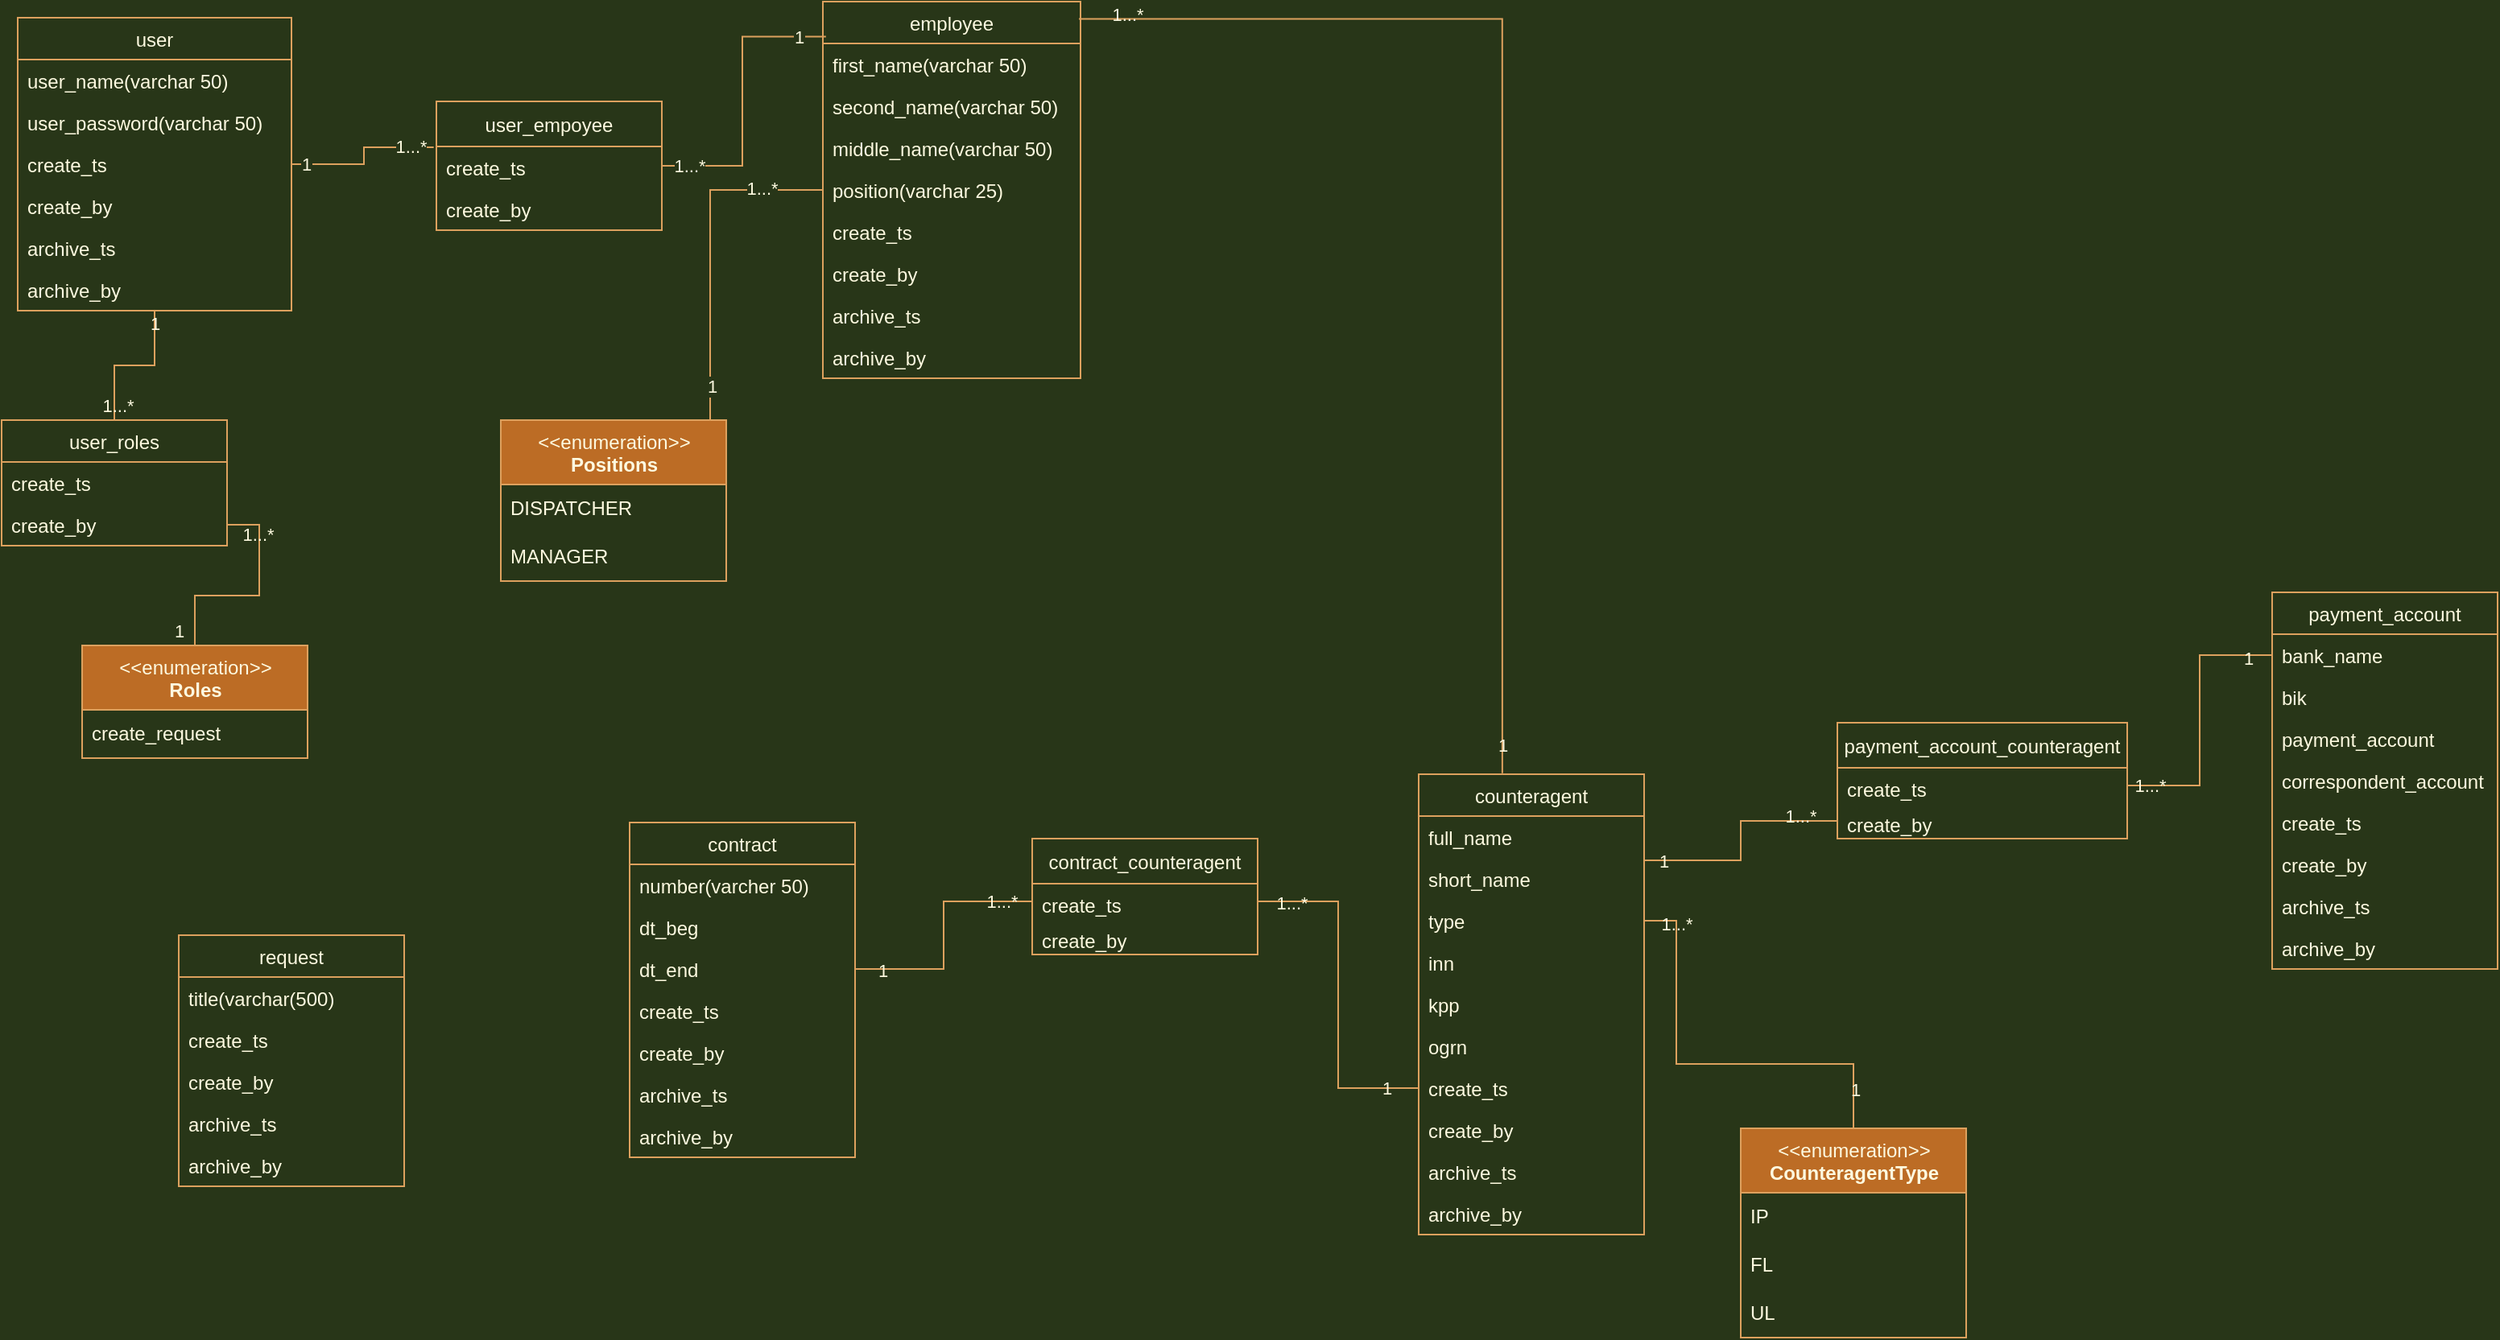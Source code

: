 <mxfile version="16.6.2" type="github" pages="3">
  <diagram name="BD" id="a7904f86-f2b4-8e86-fa97-74104820619b">
    <mxGraphModel dx="1778" dy="993" grid="1" gridSize="10" guides="1" tooltips="1" connect="1" arrows="1" fold="1" page="1" pageScale="1" pageWidth="2336" pageHeight="1654" background="#283618" math="1" shadow="0">
      <root>
        <mxCell id="0" />
        <mxCell id="1" parent="0" />
        <mxCell id="pmvQU-oShNDmloLE6337-32" style="edgeStyle=orthogonalEdgeStyle;rounded=0;orthogonalLoop=1;jettySize=auto;html=1;entryX=-0.012;entryY=0.356;entryDx=0;entryDy=0;entryPerimeter=0;endArrow=none;endFill=0;labelBackgroundColor=#283618;strokeColor=#DDA15E;fontColor=#FEFAE0;" parent="1" source="pmvQU-oShNDmloLE6337-3" target="pmvQU-oShNDmloLE6337-28" edge="1">
          <mxGeometry relative="1" as="geometry" />
        </mxCell>
        <mxCell id="pmvQU-oShNDmloLE6337-35" value="1" style="edgeLabel;html=1;align=center;verticalAlign=middle;resizable=0;points=[];rounded=0;labelBackgroundColor=#283618;fontColor=#FEFAE0;" parent="pmvQU-oShNDmloLE6337-32" vertex="1" connectable="0">
          <mxGeometry x="-0.801" y="1" relative="1" as="geometry">
            <mxPoint x="-1" y="1" as="offset" />
          </mxGeometry>
        </mxCell>
        <mxCell id="pmvQU-oShNDmloLE6337-36" value="1...*" style="edgeLabel;html=1;align=center;verticalAlign=middle;resizable=0;points=[];rounded=0;labelBackgroundColor=#283618;fontColor=#FEFAE0;" parent="pmvQU-oShNDmloLE6337-32" vertex="1" connectable="0">
          <mxGeometry x="0.701" y="-2" relative="1" as="geometry">
            <mxPoint y="-3" as="offset" />
          </mxGeometry>
        </mxCell>
        <mxCell id="M61hshBPSbIVT_rWYZi9-26" style="edgeStyle=orthogonalEdgeStyle;rounded=0;sketch=0;orthogonalLoop=1;jettySize=auto;html=1;fontColor=#FEFAE0;endArrow=none;endFill=0;strokeColor=#DDA15E;fillColor=#BC6C25;labelBackgroundColor=#283618;" parent="1" source="pmvQU-oShNDmloLE6337-3" target="M61hshBPSbIVT_rWYZi9-22" edge="1">
          <mxGeometry relative="1" as="geometry" />
        </mxCell>
        <mxCell id="M61hshBPSbIVT_rWYZi9-28" value="1" style="edgeLabel;html=1;align=center;verticalAlign=middle;resizable=0;points=[];fontColor=#FEFAE0;labelBackgroundColor=none;" parent="M61hshBPSbIVT_rWYZi9-26" vertex="1" connectable="0">
          <mxGeometry x="-0.441" relative="1" as="geometry">
            <mxPoint y="-18" as="offset" />
          </mxGeometry>
        </mxCell>
        <mxCell id="M61hshBPSbIVT_rWYZi9-29" value="1...*" style="edgeLabel;html=1;align=center;verticalAlign=middle;resizable=0;points=[];fontColor=#FEFAE0;labelBackgroundColor=none;" parent="M61hshBPSbIVT_rWYZi9-26" vertex="1" connectable="0">
          <mxGeometry x="0.809" y="2" relative="1" as="geometry">
            <mxPoint as="offset" />
          </mxGeometry>
        </mxCell>
        <mxCell id="pmvQU-oShNDmloLE6337-3" value="user" style="swimlane;fontStyle=0;childLayout=stackLayout;horizontal=1;startSize=26;fillColor=none;horizontalStack=0;resizeParent=1;resizeParentMax=0;resizeLast=0;collapsible=1;marginBottom=0;rounded=0;strokeColor=#DDA15E;fontColor=#FEFAE0;" parent="1" vertex="1">
          <mxGeometry x="70" y="90" width="170" height="182" as="geometry">
            <mxRectangle x="290" y="180" width="60" height="26" as="alternateBounds" />
          </mxGeometry>
        </mxCell>
        <mxCell id="pmvQU-oShNDmloLE6337-4" value="user_name(varchar 50)" style="text;strokeColor=none;fillColor=none;align=left;verticalAlign=top;spacingLeft=4;spacingRight=4;overflow=hidden;rotatable=0;points=[[0,0.5],[1,0.5]];portConstraint=eastwest;rounded=0;fontColor=#FEFAE0;" parent="pmvQU-oShNDmloLE6337-3" vertex="1">
          <mxGeometry y="26" width="170" height="26" as="geometry" />
        </mxCell>
        <mxCell id="pmvQU-oShNDmloLE6337-5" value="user_password(varchar 50)" style="text;strokeColor=none;fillColor=none;align=left;verticalAlign=top;spacingLeft=4;spacingRight=4;overflow=hidden;rotatable=0;points=[[0,0.5],[1,0.5]];portConstraint=eastwest;rounded=0;fontColor=#FEFAE0;" parent="pmvQU-oShNDmloLE6337-3" vertex="1">
          <mxGeometry y="52" width="170" height="26" as="geometry" />
        </mxCell>
        <mxCell id="pmvQU-oShNDmloLE6337-15" value="create_ts" style="text;strokeColor=none;fillColor=none;align=left;verticalAlign=top;spacingLeft=4;spacingRight=4;overflow=hidden;rotatable=0;points=[[0,0.5],[1,0.5]];portConstraint=eastwest;rounded=0;fontColor=#FEFAE0;" parent="pmvQU-oShNDmloLE6337-3" vertex="1">
          <mxGeometry y="78" width="170" height="26" as="geometry" />
        </mxCell>
        <mxCell id="pmvQU-oShNDmloLE6337-16" value="create_by" style="text;strokeColor=none;fillColor=none;align=left;verticalAlign=top;spacingLeft=4;spacingRight=4;overflow=hidden;rotatable=0;points=[[0,0.5],[1,0.5]];portConstraint=eastwest;rounded=0;fontColor=#FEFAE0;" parent="pmvQU-oShNDmloLE6337-3" vertex="1">
          <mxGeometry y="104" width="170" height="26" as="geometry" />
        </mxCell>
        <mxCell id="pmvQU-oShNDmloLE6337-17" value="archive_ts" style="text;strokeColor=none;fillColor=none;align=left;verticalAlign=top;spacingLeft=4;spacingRight=4;overflow=hidden;rotatable=0;points=[[0,0.5],[1,0.5]];portConstraint=eastwest;rounded=0;fontColor=#FEFAE0;" parent="pmvQU-oShNDmloLE6337-3" vertex="1">
          <mxGeometry y="130" width="170" height="26" as="geometry" />
        </mxCell>
        <mxCell id="pmvQU-oShNDmloLE6337-18" value="archive_by" style="text;strokeColor=none;fillColor=none;align=left;verticalAlign=top;spacingLeft=4;spacingRight=4;overflow=hidden;rotatable=0;points=[[0,0.5],[1,0.5]];portConstraint=eastwest;rounded=0;fontColor=#FEFAE0;" parent="pmvQU-oShNDmloLE6337-3" vertex="1">
          <mxGeometry y="156" width="170" height="26" as="geometry" />
        </mxCell>
        <mxCell id="pmvQU-oShNDmloLE6337-8" value="employee" style="swimlane;fontStyle=0;childLayout=stackLayout;horizontal=1;startSize=26;fillColor=none;horizontalStack=0;resizeParent=1;resizeParentMax=0;resizeLast=0;collapsible=1;marginBottom=0;rounded=0;strokeColor=#DDA15E;fontColor=#FEFAE0;" parent="1" vertex="1">
          <mxGeometry x="570" y="80" width="160" height="234" as="geometry" />
        </mxCell>
        <mxCell id="pmvQU-oShNDmloLE6337-9" value="first_name(varchar 50)" style="text;strokeColor=none;fillColor=none;align=left;verticalAlign=top;spacingLeft=4;spacingRight=4;overflow=hidden;rotatable=0;points=[[0,0.5],[1,0.5]];portConstraint=eastwest;rounded=0;fontColor=#FEFAE0;" parent="pmvQU-oShNDmloLE6337-8" vertex="1">
          <mxGeometry y="26" width="160" height="26" as="geometry" />
        </mxCell>
        <mxCell id="pmvQU-oShNDmloLE6337-10" value="second_name(varchar 50)" style="text;strokeColor=none;fillColor=none;align=left;verticalAlign=top;spacingLeft=4;spacingRight=4;overflow=hidden;rotatable=0;points=[[0,0.5],[1,0.5]];portConstraint=eastwest;rounded=0;fontColor=#FEFAE0;" parent="pmvQU-oShNDmloLE6337-8" vertex="1">
          <mxGeometry y="52" width="160" height="26" as="geometry" />
        </mxCell>
        <mxCell id="pmvQU-oShNDmloLE6337-11" value="middle_name(varchar 50)" style="text;strokeColor=none;fillColor=none;align=left;verticalAlign=top;spacingLeft=4;spacingRight=4;overflow=hidden;rotatable=0;points=[[0,0.5],[1,0.5]];portConstraint=eastwest;rounded=0;fontColor=#FEFAE0;" parent="pmvQU-oShNDmloLE6337-8" vertex="1">
          <mxGeometry y="78" width="160" height="26" as="geometry" />
        </mxCell>
        <mxCell id="pmvQU-oShNDmloLE6337-39" value="position(varchar 25)" style="text;strokeColor=none;fillColor=none;align=left;verticalAlign=top;spacingLeft=4;spacingRight=4;overflow=hidden;rotatable=0;points=[[0,0.5],[1,0.5]];portConstraint=eastwest;rounded=0;fontColor=#FEFAE0;" parent="pmvQU-oShNDmloLE6337-8" vertex="1">
          <mxGeometry y="104" width="160" height="26" as="geometry" />
        </mxCell>
        <mxCell id="pmvQU-oShNDmloLE6337-19" value="create_ts" style="text;strokeColor=none;fillColor=none;align=left;verticalAlign=top;spacingLeft=4;spacingRight=4;overflow=hidden;rotatable=0;points=[[0,0.5],[1,0.5]];portConstraint=eastwest;rounded=0;fontColor=#FEFAE0;" parent="pmvQU-oShNDmloLE6337-8" vertex="1">
          <mxGeometry y="130" width="160" height="26" as="geometry" />
        </mxCell>
        <mxCell id="pmvQU-oShNDmloLE6337-20" value="create_by" style="text;strokeColor=none;fillColor=none;align=left;verticalAlign=top;spacingLeft=4;spacingRight=4;overflow=hidden;rotatable=0;points=[[0,0.5],[1,0.5]];portConstraint=eastwest;rounded=0;fontColor=#FEFAE0;" parent="pmvQU-oShNDmloLE6337-8" vertex="1">
          <mxGeometry y="156" width="160" height="26" as="geometry" />
        </mxCell>
        <mxCell id="pmvQU-oShNDmloLE6337-21" value="archive_ts" style="text;strokeColor=none;fillColor=none;align=left;verticalAlign=top;spacingLeft=4;spacingRight=4;overflow=hidden;rotatable=0;points=[[0,0.5],[1,0.5]];portConstraint=eastwest;rounded=0;fontColor=#FEFAE0;" parent="pmvQU-oShNDmloLE6337-8" vertex="1">
          <mxGeometry y="182" width="160" height="26" as="geometry" />
        </mxCell>
        <mxCell id="pmvQU-oShNDmloLE6337-22" value="archive_by" style="text;strokeColor=none;fillColor=none;align=left;verticalAlign=top;spacingLeft=4;spacingRight=4;overflow=hidden;rotatable=0;points=[[0,0.5],[1,0.5]];portConstraint=eastwest;rounded=0;fontColor=#FEFAE0;" parent="pmvQU-oShNDmloLE6337-8" vertex="1">
          <mxGeometry y="208" width="160" height="26" as="geometry" />
        </mxCell>
        <mxCell id="pmvQU-oShNDmloLE6337-33" style="edgeStyle=orthogonalEdgeStyle;rounded=0;orthogonalLoop=1;jettySize=auto;html=1;entryX=0.012;entryY=0.093;entryDx=0;entryDy=0;entryPerimeter=0;endArrow=none;endFill=0;labelBackgroundColor=#283618;strokeColor=#DDA15E;fontColor=#FEFAE0;" parent="1" source="pmvQU-oShNDmloLE6337-28" target="pmvQU-oShNDmloLE6337-8" edge="1">
          <mxGeometry relative="1" as="geometry" />
        </mxCell>
        <mxCell id="pmvQU-oShNDmloLE6337-37" value="1...*" style="edgeLabel;html=1;align=center;verticalAlign=middle;resizable=0;points=[];rounded=0;labelBackgroundColor=#283618;fontColor=#FEFAE0;" parent="pmvQU-oShNDmloLE6337-33" vertex="1" connectable="0">
          <mxGeometry x="-0.817" y="-2" relative="1" as="geometry">
            <mxPoint y="-2" as="offset" />
          </mxGeometry>
        </mxCell>
        <mxCell id="pmvQU-oShNDmloLE6337-38" value="1" style="edgeLabel;html=1;align=center;verticalAlign=middle;resizable=0;points=[];rounded=0;labelBackgroundColor=#283618;fontColor=#FEFAE0;" parent="pmvQU-oShNDmloLE6337-33" vertex="1" connectable="0">
          <mxGeometry x="0.812" relative="1" as="geometry">
            <mxPoint as="offset" />
          </mxGeometry>
        </mxCell>
        <mxCell id="pmvQU-oShNDmloLE6337-28" value="user_empoyee" style="swimlane;fontStyle=0;childLayout=stackLayout;horizontal=1;startSize=28;fillColor=none;horizontalStack=0;resizeParent=1;resizeParentMax=0;resizeLast=0;collapsible=1;marginBottom=0;rounded=0;strokeColor=#DDA15E;fontColor=#FEFAE0;" parent="1" vertex="1">
          <mxGeometry x="330" y="142" width="140" height="80" as="geometry" />
        </mxCell>
        <mxCell id="M61hshBPSbIVT_rWYZi9-5" value="create_ts" style="text;strokeColor=none;fillColor=none;align=left;verticalAlign=top;spacingLeft=4;spacingRight=4;overflow=hidden;rotatable=0;points=[[0,0.5],[1,0.5]];portConstraint=eastwest;rounded=0;fontColor=#FEFAE0;" parent="pmvQU-oShNDmloLE6337-28" vertex="1">
          <mxGeometry y="28" width="140" height="52" as="geometry" />
        </mxCell>
        <mxCell id="pmvQU-oShNDmloLE6337-47" style="edgeStyle=orthogonalEdgeStyle;rounded=0;orthogonalLoop=1;jettySize=auto;html=1;endArrow=none;endFill=0;labelBackgroundColor=#283618;strokeColor=#DDA15E;fontColor=#FEFAE0;entryX=0;entryY=0.5;entryDx=0;entryDy=0;" parent="1" source="pmvQU-oShNDmloLE6337-45" target="pmvQU-oShNDmloLE6337-39" edge="1">
          <mxGeometry relative="1" as="geometry">
            <Array as="points">
              <mxPoint x="500" y="197" />
            </Array>
          </mxGeometry>
        </mxCell>
        <mxCell id="pmvQU-oShNDmloLE6337-48" value="1" style="edgeLabel;html=1;align=center;verticalAlign=middle;resizable=0;points=[];rounded=0;labelBackgroundColor=#283618;fontColor=#FEFAE0;" parent="pmvQU-oShNDmloLE6337-47" vertex="1" connectable="0">
          <mxGeometry x="-0.804" y="-1" relative="1" as="geometry">
            <mxPoint as="offset" />
          </mxGeometry>
        </mxCell>
        <mxCell id="pmvQU-oShNDmloLE6337-49" value="1...*" style="edgeLabel;html=1;align=center;verticalAlign=middle;resizable=0;points=[];rounded=0;labelBackgroundColor=#283618;fontColor=#FEFAE0;" parent="pmvQU-oShNDmloLE6337-47" vertex="1" connectable="0">
          <mxGeometry x="0.643" y="1" relative="1" as="geometry">
            <mxPoint as="offset" />
          </mxGeometry>
        </mxCell>
        <mxCell id="pmvQU-oShNDmloLE6337-45" value="&amp;lt;&amp;lt;enumeration&amp;gt;&amp;gt;&lt;br&gt;&lt;b&gt;Positions&lt;/b&gt;" style="swimlane;fontStyle=0;align=center;verticalAlign=top;childLayout=stackLayout;horizontal=1;startSize=40;horizontalStack=0;resizeParent=1;resizeParentMax=0;resizeLast=0;collapsible=0;marginBottom=0;html=1;rounded=0;fillColor=#BC6C25;strokeColor=#DDA15E;fontColor=#FEFAE0;" parent="1" vertex="1">
          <mxGeometry x="370" y="340" width="140" height="100" as="geometry" />
        </mxCell>
        <mxCell id="pmvQU-oShNDmloLE6337-46" value="DISPATCHER" style="text;html=1;strokeColor=none;fillColor=none;align=left;verticalAlign=middle;spacingLeft=4;spacingRight=4;overflow=hidden;rotatable=0;points=[[0,0.5],[1,0.5]];portConstraint=eastwest;rounded=0;fontColor=#FEFAE0;" parent="pmvQU-oShNDmloLE6337-45" vertex="1">
          <mxGeometry y="40" width="140" height="30" as="geometry" />
        </mxCell>
        <mxCell id="pmvQU-oShNDmloLE6337-54" value="MANAGER" style="text;html=1;strokeColor=none;fillColor=none;align=left;verticalAlign=middle;spacingLeft=4;spacingRight=4;overflow=hidden;rotatable=0;points=[[0,0.5],[1,0.5]];portConstraint=eastwest;rounded=0;fontColor=#FEFAE0;" parent="pmvQU-oShNDmloLE6337-45" vertex="1">
          <mxGeometry y="70" width="140" height="30" as="geometry" />
        </mxCell>
        <mxCell id="pmvQU-oShNDmloLE6337-50" value="request" style="swimlane;fontStyle=0;childLayout=stackLayout;horizontal=1;startSize=26;fillColor=none;horizontalStack=0;resizeParent=1;resizeParentMax=0;resizeLast=0;collapsible=1;marginBottom=0;rounded=0;sketch=0;fontColor=#FEFAE0;strokeColor=#DDA15E;" parent="1" vertex="1">
          <mxGeometry x="170" y="660" width="140" height="156" as="geometry" />
        </mxCell>
        <mxCell id="pmvQU-oShNDmloLE6337-51" value="title(varchar(500)" style="text;strokeColor=none;fillColor=none;align=left;verticalAlign=top;spacingLeft=4;spacingRight=4;overflow=hidden;rotatable=0;points=[[0,0.5],[1,0.5]];portConstraint=eastwest;rounded=0;sketch=0;fontColor=#FEFAE0;" parent="pmvQU-oShNDmloLE6337-50" vertex="1">
          <mxGeometry y="26" width="140" height="26" as="geometry" />
        </mxCell>
        <mxCell id="pmvQU-oShNDmloLE6337-52" value="create_ts" style="text;strokeColor=none;fillColor=none;align=left;verticalAlign=top;spacingLeft=4;spacingRight=4;overflow=hidden;rotatable=0;points=[[0,0.5],[1,0.5]];portConstraint=eastwest;rounded=0;sketch=0;fontColor=#FEFAE0;" parent="pmvQU-oShNDmloLE6337-50" vertex="1">
          <mxGeometry y="52" width="140" height="26" as="geometry" />
        </mxCell>
        <mxCell id="pmvQU-oShNDmloLE6337-53" value="create_by" style="text;strokeColor=none;fillColor=none;align=left;verticalAlign=top;spacingLeft=4;spacingRight=4;overflow=hidden;rotatable=0;points=[[0,0.5],[1,0.5]];portConstraint=eastwest;rounded=0;sketch=0;fontColor=#FEFAE0;" parent="pmvQU-oShNDmloLE6337-50" vertex="1">
          <mxGeometry y="78" width="140" height="26" as="geometry" />
        </mxCell>
        <mxCell id="TQA2L1eO1uGM4Mxu6pnW-1" value="archive_ts" style="text;strokeColor=none;fillColor=none;align=left;verticalAlign=top;spacingLeft=4;spacingRight=4;overflow=hidden;rotatable=0;points=[[0,0.5],[1,0.5]];portConstraint=eastwest;rounded=0;sketch=0;fontColor=#FEFAE0;" vertex="1" parent="pmvQU-oShNDmloLE6337-50">
          <mxGeometry y="104" width="140" height="26" as="geometry" />
        </mxCell>
        <mxCell id="TQA2L1eO1uGM4Mxu6pnW-2" value="archive_by" style="text;strokeColor=none;fillColor=none;align=left;verticalAlign=top;spacingLeft=4;spacingRight=4;overflow=hidden;rotatable=0;points=[[0,0.5],[1,0.5]];portConstraint=eastwest;rounded=0;sketch=0;fontColor=#FEFAE0;" vertex="1" parent="pmvQU-oShNDmloLE6337-50">
          <mxGeometry y="130" width="140" height="26" as="geometry" />
        </mxCell>
        <mxCell id="M61hshBPSbIVT_rWYZi9-27" style="edgeStyle=orthogonalEdgeStyle;rounded=0;sketch=0;orthogonalLoop=1;jettySize=auto;html=1;fontColor=#FEFAE0;endArrow=none;endFill=0;strokeColor=#DDA15E;fillColor=#BC6C25;labelBackgroundColor=#283618;" parent="1" source="M61hshBPSbIVT_rWYZi9-1" target="M61hshBPSbIVT_rWYZi9-24" edge="1">
          <mxGeometry relative="1" as="geometry">
            <mxPoint x="120" y="430" as="targetPoint" />
          </mxGeometry>
        </mxCell>
        <mxCell id="M61hshBPSbIVT_rWYZi9-30" value="1...*" style="edgeLabel;html=1;align=center;verticalAlign=middle;resizable=0;points=[];fontColor=#FEFAE0;labelBackgroundColor=none;" parent="M61hshBPSbIVT_rWYZi9-27" vertex="1" connectable="0">
          <mxGeometry x="0.613" y="1" relative="1" as="geometry">
            <mxPoint as="offset" />
          </mxGeometry>
        </mxCell>
        <mxCell id="M61hshBPSbIVT_rWYZi9-31" value="1" style="edgeLabel;html=1;align=center;verticalAlign=middle;resizable=0;points=[];fontColor=#FEFAE0;labelBackgroundColor=none;" parent="M61hshBPSbIVT_rWYZi9-27" vertex="1" connectable="0">
          <mxGeometry x="-0.64" relative="1" as="geometry">
            <mxPoint x="-10" y="15" as="offset" />
          </mxGeometry>
        </mxCell>
        <mxCell id="M61hshBPSbIVT_rWYZi9-1" value="&amp;lt;&amp;lt;enumeration&amp;gt;&amp;gt;&lt;br&gt;&lt;b&gt;Roles&lt;/b&gt;" style="swimlane;fontStyle=0;align=center;verticalAlign=top;childLayout=stackLayout;horizontal=1;startSize=40;horizontalStack=0;resizeParent=1;resizeParentMax=0;resizeLast=0;collapsible=0;marginBottom=0;html=1;rounded=0;sketch=0;fontColor=#FEFAE0;strokeColor=#DDA15E;fillColor=#BC6C25;" parent="1" vertex="1">
          <mxGeometry x="110" y="480" width="140" height="70" as="geometry" />
        </mxCell>
        <mxCell id="M61hshBPSbIVT_rWYZi9-2" value="create_request" style="text;html=1;strokeColor=none;fillColor=none;align=left;verticalAlign=middle;spacingLeft=4;spacingRight=4;overflow=hidden;rotatable=0;points=[[0,0.5],[1,0.5]];portConstraint=eastwest;rounded=0;sketch=0;fontColor=#FEFAE0;" parent="M61hshBPSbIVT_rWYZi9-1" vertex="1">
          <mxGeometry y="40" width="140" height="30" as="geometry" />
        </mxCell>
        <mxCell id="M61hshBPSbIVT_rWYZi9-6" value="create_by" style="text;strokeColor=none;fillColor=none;align=left;verticalAlign=top;spacingLeft=4;spacingRight=4;overflow=hidden;rotatable=0;points=[[0,0.5],[1,0.5]];portConstraint=eastwest;rounded=0;fontColor=#FEFAE0;" parent="1" vertex="1">
          <mxGeometry x="330" y="196" width="140" height="26" as="geometry" />
        </mxCell>
        <mxCell id="M61hshBPSbIVT_rWYZi9-22" value="user_roles" style="swimlane;fontStyle=0;childLayout=stackLayout;horizontal=1;startSize=26;fillColor=none;horizontalStack=0;resizeParent=1;resizeParentMax=0;resizeLast=0;collapsible=1;marginBottom=0;rounded=0;labelBackgroundColor=none;sketch=0;fontColor=#FEFAE0;strokeColor=#DDA15E;" parent="1" vertex="1">
          <mxGeometry x="60" y="340" width="140" height="78" as="geometry" />
        </mxCell>
        <mxCell id="M61hshBPSbIVT_rWYZi9-23" value="create_ts" style="text;strokeColor=none;fillColor=none;align=left;verticalAlign=top;spacingLeft=4;spacingRight=4;overflow=hidden;rotatable=0;points=[[0,0.5],[1,0.5]];portConstraint=eastwest;rounded=0;labelBackgroundColor=none;sketch=0;fontColor=#FEFAE0;" parent="M61hshBPSbIVT_rWYZi9-22" vertex="1">
          <mxGeometry y="26" width="140" height="26" as="geometry" />
        </mxCell>
        <mxCell id="M61hshBPSbIVT_rWYZi9-24" value="create_by" style="text;strokeColor=none;fillColor=none;align=left;verticalAlign=top;spacingLeft=4;spacingRight=4;overflow=hidden;rotatable=0;points=[[0,0.5],[1,0.5]];portConstraint=eastwest;rounded=0;labelBackgroundColor=none;sketch=0;fontColor=#FEFAE0;" parent="M61hshBPSbIVT_rWYZi9-22" vertex="1">
          <mxGeometry y="52" width="140" height="26" as="geometry" />
        </mxCell>
        <mxCell id="moiqAo9qeOepHisVoUqv-1" value="contract" style="swimlane;fontStyle=0;childLayout=stackLayout;horizontal=1;startSize=26;fillColor=none;horizontalStack=0;resizeParent=1;resizeParentMax=0;resizeLast=0;collapsible=1;marginBottom=0;strokeColor=#DDA15E;fontColor=#FEFAE0;" vertex="1" parent="1">
          <mxGeometry x="450" y="590" width="140" height="208" as="geometry" />
        </mxCell>
        <mxCell id="moiqAo9qeOepHisVoUqv-2" value="number(varcher 50)" style="text;strokeColor=none;fillColor=none;align=left;verticalAlign=top;spacingLeft=4;spacingRight=4;overflow=hidden;rotatable=0;points=[[0,0.5],[1,0.5]];portConstraint=eastwest;fontColor=#FEFAE0;" vertex="1" parent="moiqAo9qeOepHisVoUqv-1">
          <mxGeometry y="26" width="140" height="26" as="geometry" />
        </mxCell>
        <mxCell id="moiqAo9qeOepHisVoUqv-3" value="dt_beg" style="text;strokeColor=none;fillColor=none;align=left;verticalAlign=top;spacingLeft=4;spacingRight=4;overflow=hidden;rotatable=0;points=[[0,0.5],[1,0.5]];portConstraint=eastwest;fontColor=#FEFAE0;" vertex="1" parent="moiqAo9qeOepHisVoUqv-1">
          <mxGeometry y="52" width="140" height="26" as="geometry" />
        </mxCell>
        <mxCell id="moiqAo9qeOepHisVoUqv-4" value="dt_end" style="text;strokeColor=none;fillColor=none;align=left;verticalAlign=top;spacingLeft=4;spacingRight=4;overflow=hidden;rotatable=0;points=[[0,0.5],[1,0.5]];portConstraint=eastwest;fontColor=#FEFAE0;" vertex="1" parent="moiqAo9qeOepHisVoUqv-1">
          <mxGeometry y="78" width="140" height="26" as="geometry" />
        </mxCell>
        <mxCell id="moiqAo9qeOepHisVoUqv-5" value="create_ts" style="text;strokeColor=none;fillColor=none;align=left;verticalAlign=top;spacingLeft=4;spacingRight=4;overflow=hidden;rotatable=0;points=[[0,0.5],[1,0.5]];portConstraint=eastwest;fontColor=#FEFAE0;" vertex="1" parent="moiqAo9qeOepHisVoUqv-1">
          <mxGeometry y="104" width="140" height="26" as="geometry" />
        </mxCell>
        <mxCell id="moiqAo9qeOepHisVoUqv-6" value="create_by" style="text;strokeColor=none;fillColor=none;align=left;verticalAlign=top;spacingLeft=4;spacingRight=4;overflow=hidden;rotatable=0;points=[[0,0.5],[1,0.5]];portConstraint=eastwest;fontColor=#FEFAE0;" vertex="1" parent="moiqAo9qeOepHisVoUqv-1">
          <mxGeometry y="130" width="140" height="26" as="geometry" />
        </mxCell>
        <mxCell id="moiqAo9qeOepHisVoUqv-7" value="archive_ts" style="text;strokeColor=none;fillColor=none;align=left;verticalAlign=top;spacingLeft=4;spacingRight=4;overflow=hidden;rotatable=0;points=[[0,0.5],[1,0.5]];portConstraint=eastwest;fontColor=#FEFAE0;" vertex="1" parent="moiqAo9qeOepHisVoUqv-1">
          <mxGeometry y="156" width="140" height="26" as="geometry" />
        </mxCell>
        <mxCell id="moiqAo9qeOepHisVoUqv-8" value="archive_by" style="text;strokeColor=none;fillColor=none;align=left;verticalAlign=top;spacingLeft=4;spacingRight=4;overflow=hidden;rotatable=0;points=[[0,0.5],[1,0.5]];portConstraint=eastwest;fontColor=#FEFAE0;" vertex="1" parent="moiqAo9qeOepHisVoUqv-1">
          <mxGeometry y="182" width="140" height="26" as="geometry" />
        </mxCell>
        <mxCell id="moiqAo9qeOepHisVoUqv-9" value="counteragent" style="swimlane;fontStyle=0;childLayout=stackLayout;horizontal=1;startSize=26;fillColor=none;horizontalStack=0;resizeParent=1;resizeParentMax=0;resizeLast=0;collapsible=1;marginBottom=0;strokeColor=#DDA15E;fontColor=#FEFAE0;" vertex="1" parent="1">
          <mxGeometry x="940" y="560" width="140" height="286" as="geometry" />
        </mxCell>
        <mxCell id="moiqAo9qeOepHisVoUqv-10" value="full_name" style="text;strokeColor=none;fillColor=none;align=left;verticalAlign=top;spacingLeft=4;spacingRight=4;overflow=hidden;rotatable=0;points=[[0,0.5],[1,0.5]];portConstraint=eastwest;fontColor=#FEFAE0;" vertex="1" parent="moiqAo9qeOepHisVoUqv-9">
          <mxGeometry y="26" width="140" height="26" as="geometry" />
        </mxCell>
        <mxCell id="moiqAo9qeOepHisVoUqv-11" value="short_name" style="text;strokeColor=none;fillColor=none;align=left;verticalAlign=top;spacingLeft=4;spacingRight=4;overflow=hidden;rotatable=0;points=[[0,0.5],[1,0.5]];portConstraint=eastwest;fontColor=#FEFAE0;" vertex="1" parent="moiqAo9qeOepHisVoUqv-9">
          <mxGeometry y="52" width="140" height="26" as="geometry" />
        </mxCell>
        <mxCell id="moiqAo9qeOepHisVoUqv-12" value="type" style="text;strokeColor=none;fillColor=none;align=left;verticalAlign=top;spacingLeft=4;spacingRight=4;overflow=hidden;rotatable=0;points=[[0,0.5],[1,0.5]];portConstraint=eastwest;fontColor=#FEFAE0;" vertex="1" parent="moiqAo9qeOepHisVoUqv-9">
          <mxGeometry y="78" width="140" height="26" as="geometry" />
        </mxCell>
        <mxCell id="4cSfqX0paLDenirKg2X7-38" value="inn" style="text;strokeColor=none;fillColor=none;align=left;verticalAlign=top;spacingLeft=4;spacingRight=4;overflow=hidden;rotatable=0;points=[[0,0.5],[1,0.5]];portConstraint=eastwest;fontColor=#FEFAE0;" vertex="1" parent="moiqAo9qeOepHisVoUqv-9">
          <mxGeometry y="104" width="140" height="26" as="geometry" />
        </mxCell>
        <mxCell id="4cSfqX0paLDenirKg2X7-39" value="kpp" style="text;strokeColor=none;fillColor=none;align=left;verticalAlign=top;spacingLeft=4;spacingRight=4;overflow=hidden;rotatable=0;points=[[0,0.5],[1,0.5]];portConstraint=eastwest;fontColor=#FEFAE0;" vertex="1" parent="moiqAo9qeOepHisVoUqv-9">
          <mxGeometry y="130" width="140" height="26" as="geometry" />
        </mxCell>
        <mxCell id="4cSfqX0paLDenirKg2X7-40" value="ogrn" style="text;strokeColor=none;fillColor=none;align=left;verticalAlign=top;spacingLeft=4;spacingRight=4;overflow=hidden;rotatable=0;points=[[0,0.5],[1,0.5]];portConstraint=eastwest;fontColor=#FEFAE0;" vertex="1" parent="moiqAo9qeOepHisVoUqv-9">
          <mxGeometry y="156" width="140" height="26" as="geometry" />
        </mxCell>
        <mxCell id="moiqAo9qeOepHisVoUqv-13" value="create_ts" style="text;strokeColor=none;fillColor=none;align=left;verticalAlign=top;spacingLeft=4;spacingRight=4;overflow=hidden;rotatable=0;points=[[0,0.5],[1,0.5]];portConstraint=eastwest;fontColor=#FEFAE0;" vertex="1" parent="moiqAo9qeOepHisVoUqv-9">
          <mxGeometry y="182" width="140" height="26" as="geometry" />
        </mxCell>
        <mxCell id="moiqAo9qeOepHisVoUqv-14" value="create_by" style="text;strokeColor=none;fillColor=none;align=left;verticalAlign=top;spacingLeft=4;spacingRight=4;overflow=hidden;rotatable=0;points=[[0,0.5],[1,0.5]];portConstraint=eastwest;fontColor=#FEFAE0;" vertex="1" parent="moiqAo9qeOepHisVoUqv-9">
          <mxGeometry y="208" width="140" height="26" as="geometry" />
        </mxCell>
        <mxCell id="moiqAo9qeOepHisVoUqv-15" value="archive_ts" style="text;strokeColor=none;fillColor=none;align=left;verticalAlign=top;spacingLeft=4;spacingRight=4;overflow=hidden;rotatable=0;points=[[0,0.5],[1,0.5]];portConstraint=eastwest;fontColor=#FEFAE0;" vertex="1" parent="moiqAo9qeOepHisVoUqv-9">
          <mxGeometry y="234" width="140" height="26" as="geometry" />
        </mxCell>
        <mxCell id="moiqAo9qeOepHisVoUqv-16" value="archive_by" style="text;strokeColor=none;fillColor=none;align=left;verticalAlign=top;spacingLeft=4;spacingRight=4;overflow=hidden;rotatable=0;points=[[0,0.5],[1,0.5]];portConstraint=eastwest;fontColor=#FEFAE0;" vertex="1" parent="moiqAo9qeOepHisVoUqv-9">
          <mxGeometry y="260" width="140" height="26" as="geometry" />
        </mxCell>
        <mxCell id="moiqAo9qeOepHisVoUqv-17" value="contract_counteragent" style="swimlane;fontStyle=0;childLayout=stackLayout;horizontal=1;startSize=28;fillColor=none;horizontalStack=0;resizeParent=1;resizeParentMax=0;resizeLast=0;collapsible=1;marginBottom=0;rounded=0;strokeColor=#DDA15E;fontColor=#FEFAE0;" vertex="1" parent="1">
          <mxGeometry x="700" y="600" width="140" height="72" as="geometry" />
        </mxCell>
        <mxCell id="moiqAo9qeOepHisVoUqv-18" value="create_ts" style="text;strokeColor=none;fillColor=none;align=left;verticalAlign=top;spacingLeft=4;spacingRight=4;overflow=hidden;rotatable=0;points=[[0,0.5],[1,0.5]];portConstraint=eastwest;rounded=0;fontColor=#FEFAE0;" vertex="1" parent="moiqAo9qeOepHisVoUqv-17">
          <mxGeometry y="28" width="140" height="22" as="geometry" />
        </mxCell>
        <mxCell id="moiqAo9qeOepHisVoUqv-19" value="create_by" style="text;strokeColor=none;fillColor=none;align=left;verticalAlign=top;spacingLeft=4;spacingRight=4;overflow=hidden;rotatable=0;points=[[0,0.5],[1,0.5]];portConstraint=eastwest;rounded=0;fontColor=#FEFAE0;" vertex="1" parent="moiqAo9qeOepHisVoUqv-17">
          <mxGeometry y="50" width="140" height="22" as="geometry" />
        </mxCell>
        <mxCell id="moiqAo9qeOepHisVoUqv-20" style="edgeStyle=orthogonalEdgeStyle;rounded=0;sketch=0;orthogonalLoop=1;jettySize=auto;html=1;entryX=0;entryY=0.5;entryDx=0;entryDy=0;fontColor=#FEFAE0;strokeColor=#DDA15E;fillColor=#BC6C25;endArrow=none;endFill=0;" edge="1" parent="1" source="moiqAo9qeOepHisVoUqv-4" target="moiqAo9qeOepHisVoUqv-18">
          <mxGeometry relative="1" as="geometry" />
        </mxCell>
        <mxCell id="moiqAo9qeOepHisVoUqv-22" value="1" style="edgeLabel;html=1;align=center;verticalAlign=middle;resizable=0;points=[];fontColor=#FEFAE0;labelBackgroundColor=none;" vertex="1" connectable="0" parent="moiqAo9qeOepHisVoUqv-20">
          <mxGeometry x="-0.776" y="-1" relative="1" as="geometry">
            <mxPoint as="offset" />
          </mxGeometry>
        </mxCell>
        <mxCell id="moiqAo9qeOepHisVoUqv-23" value="1...*" style="edgeLabel;html=1;align=center;verticalAlign=middle;resizable=0;points=[];fontColor=#FEFAE0;labelBackgroundColor=none;" vertex="1" connectable="0" parent="moiqAo9qeOepHisVoUqv-20">
          <mxGeometry x="0.746" relative="1" as="geometry">
            <mxPoint as="offset" />
          </mxGeometry>
        </mxCell>
        <mxCell id="moiqAo9qeOepHisVoUqv-21" style="edgeStyle=orthogonalEdgeStyle;rounded=0;sketch=0;orthogonalLoop=1;jettySize=auto;html=1;entryX=1;entryY=0.5;entryDx=0;entryDy=0;fontColor=#FEFAE0;endArrow=none;endFill=0;strokeColor=#DDA15E;fillColor=#BC6C25;" edge="1" parent="1" source="moiqAo9qeOepHisVoUqv-13" target="moiqAo9qeOepHisVoUqv-18">
          <mxGeometry relative="1" as="geometry" />
        </mxCell>
        <mxCell id="moiqAo9qeOepHisVoUqv-24" value="1...*" style="edgeLabel;html=1;align=center;verticalAlign=middle;resizable=0;points=[];fontColor=#FEFAE0;labelBackgroundColor=none;" vertex="1" connectable="0" parent="moiqAo9qeOepHisVoUqv-21">
          <mxGeometry x="0.807" y="1" relative="1" as="geometry">
            <mxPoint as="offset" />
          </mxGeometry>
        </mxCell>
        <mxCell id="moiqAo9qeOepHisVoUqv-25" value="1" style="edgeLabel;html=1;align=center;verticalAlign=middle;resizable=0;points=[];fontColor=#FEFAE0;labelBackgroundColor=none;" vertex="1" connectable="0" parent="moiqAo9qeOepHisVoUqv-21">
          <mxGeometry x="-0.812" relative="1" as="geometry">
            <mxPoint as="offset" />
          </mxGeometry>
        </mxCell>
        <mxCell id="moiqAo9qeOepHisVoUqv-26" value="&amp;lt;&amp;lt;enumeration&amp;gt;&amp;gt;&lt;br&gt;&lt;b&gt;CounteragentType&lt;/b&gt;" style="swimlane;fontStyle=0;align=center;verticalAlign=top;childLayout=stackLayout;horizontal=1;startSize=40;horizontalStack=0;resizeParent=1;resizeParentMax=0;resizeLast=0;collapsible=0;marginBottom=0;html=1;rounded=0;fillColor=#BC6C25;strokeColor=#DDA15E;fontColor=#FEFAE0;" vertex="1" parent="1">
          <mxGeometry x="1140" y="780" width="140" height="130" as="geometry" />
        </mxCell>
        <mxCell id="moiqAo9qeOepHisVoUqv-27" value="IP" style="text;html=1;strokeColor=none;fillColor=none;align=left;verticalAlign=middle;spacingLeft=4;spacingRight=4;overflow=hidden;rotatable=0;points=[[0,0.5],[1,0.5]];portConstraint=eastwest;rounded=0;fontColor=#FEFAE0;" vertex="1" parent="moiqAo9qeOepHisVoUqv-26">
          <mxGeometry y="40" width="140" height="30" as="geometry" />
        </mxCell>
        <mxCell id="moiqAo9qeOepHisVoUqv-28" value="FL" style="text;html=1;strokeColor=none;fillColor=none;align=left;verticalAlign=middle;spacingLeft=4;spacingRight=4;overflow=hidden;rotatable=0;points=[[0,0.5],[1,0.5]];portConstraint=eastwest;rounded=0;fontColor=#FEFAE0;" vertex="1" parent="moiqAo9qeOepHisVoUqv-26">
          <mxGeometry y="70" width="140" height="30" as="geometry" />
        </mxCell>
        <mxCell id="moiqAo9qeOepHisVoUqv-30" value="UL" style="text;html=1;strokeColor=none;fillColor=none;align=left;verticalAlign=middle;spacingLeft=4;spacingRight=4;overflow=hidden;rotatable=0;points=[[0,0.5],[1,0.5]];portConstraint=eastwest;rounded=0;fontColor=#FEFAE0;" vertex="1" parent="moiqAo9qeOepHisVoUqv-26">
          <mxGeometry y="100" width="140" height="30" as="geometry" />
        </mxCell>
        <mxCell id="moiqAo9qeOepHisVoUqv-29" style="edgeStyle=orthogonalEdgeStyle;rounded=0;sketch=0;orthogonalLoop=1;jettySize=auto;html=1;fontColor=#FEFAE0;endArrow=none;endFill=0;strokeColor=#DDA15E;fillColor=#BC6C25;" edge="1" parent="1" source="moiqAo9qeOepHisVoUqv-26" target="moiqAo9qeOepHisVoUqv-12">
          <mxGeometry relative="1" as="geometry">
            <mxPoint x="1100" y="790" as="sourcePoint" />
            <Array as="points">
              <mxPoint x="1210" y="740" />
              <mxPoint x="1100" y="740" />
              <mxPoint x="1100" y="651" />
            </Array>
          </mxGeometry>
        </mxCell>
        <mxCell id="moiqAo9qeOepHisVoUqv-31" value="1" style="edgeLabel;html=1;align=center;verticalAlign=middle;resizable=0;points=[];fontColor=#FEFAE0;labelBackgroundColor=none;" vertex="1" connectable="0" parent="moiqAo9qeOepHisVoUqv-29">
          <mxGeometry x="-0.812" y="-1" relative="1" as="geometry">
            <mxPoint as="offset" />
          </mxGeometry>
        </mxCell>
        <mxCell id="moiqAo9qeOepHisVoUqv-32" value="1...*" style="edgeLabel;html=1;align=center;verticalAlign=middle;resizable=0;points=[];fontColor=#FEFAE0;labelBackgroundColor=none;" vertex="1" connectable="0" parent="moiqAo9qeOepHisVoUqv-29">
          <mxGeometry x="0.832" relative="1" as="geometry">
            <mxPoint as="offset" />
          </mxGeometry>
        </mxCell>
        <mxCell id="4cSfqX0paLDenirKg2X7-1" value="payment_account" style="swimlane;fontStyle=0;childLayout=stackLayout;horizontal=1;startSize=26;fillColor=none;horizontalStack=0;resizeParent=1;resizeParentMax=0;resizeLast=0;collapsible=1;marginBottom=0;strokeColor=#DDA15E;fontColor=#FEFAE0;" vertex="1" parent="1">
          <mxGeometry x="1470" y="447" width="140" height="234" as="geometry" />
        </mxCell>
        <mxCell id="4cSfqX0paLDenirKg2X7-2" value="bank_name" style="text;strokeColor=none;fillColor=none;align=left;verticalAlign=top;spacingLeft=4;spacingRight=4;overflow=hidden;rotatable=0;points=[[0,0.5],[1,0.5]];portConstraint=eastwest;fontColor=#FEFAE0;" vertex="1" parent="4cSfqX0paLDenirKg2X7-1">
          <mxGeometry y="26" width="140" height="26" as="geometry" />
        </mxCell>
        <mxCell id="4cSfqX0paLDenirKg2X7-3" value="bik" style="text;strokeColor=none;fillColor=none;align=left;verticalAlign=top;spacingLeft=4;spacingRight=4;overflow=hidden;rotatable=0;points=[[0,0.5],[1,0.5]];portConstraint=eastwest;fontColor=#FEFAE0;" vertex="1" parent="4cSfqX0paLDenirKg2X7-1">
          <mxGeometry y="52" width="140" height="26" as="geometry" />
        </mxCell>
        <mxCell id="4cSfqX0paLDenirKg2X7-4" value="payment_account" style="text;strokeColor=none;fillColor=none;align=left;verticalAlign=top;spacingLeft=4;spacingRight=4;overflow=hidden;rotatable=0;points=[[0,0.5],[1,0.5]];portConstraint=eastwest;fontColor=#FEFAE0;" vertex="1" parent="4cSfqX0paLDenirKg2X7-1">
          <mxGeometry y="78" width="140" height="26" as="geometry" />
        </mxCell>
        <mxCell id="4cSfqX0paLDenirKg2X7-9" value="correspondent_account" style="text;strokeColor=none;fillColor=none;align=left;verticalAlign=top;spacingLeft=4;spacingRight=4;overflow=hidden;rotatable=0;points=[[0,0.5],[1,0.5]];portConstraint=eastwest;fontColor=#FEFAE0;" vertex="1" parent="4cSfqX0paLDenirKg2X7-1">
          <mxGeometry y="104" width="140" height="26" as="geometry" />
        </mxCell>
        <mxCell id="4cSfqX0paLDenirKg2X7-5" value="create_ts" style="text;strokeColor=none;fillColor=none;align=left;verticalAlign=top;spacingLeft=4;spacingRight=4;overflow=hidden;rotatable=0;points=[[0,0.5],[1,0.5]];portConstraint=eastwest;fontColor=#FEFAE0;" vertex="1" parent="4cSfqX0paLDenirKg2X7-1">
          <mxGeometry y="130" width="140" height="26" as="geometry" />
        </mxCell>
        <mxCell id="4cSfqX0paLDenirKg2X7-6" value="create_by" style="text;strokeColor=none;fillColor=none;align=left;verticalAlign=top;spacingLeft=4;spacingRight=4;overflow=hidden;rotatable=0;points=[[0,0.5],[1,0.5]];portConstraint=eastwest;fontColor=#FEFAE0;" vertex="1" parent="4cSfqX0paLDenirKg2X7-1">
          <mxGeometry y="156" width="140" height="26" as="geometry" />
        </mxCell>
        <mxCell id="4cSfqX0paLDenirKg2X7-7" value="archive_ts" style="text;strokeColor=none;fillColor=none;align=left;verticalAlign=top;spacingLeft=4;spacingRight=4;overflow=hidden;rotatable=0;points=[[0,0.5],[1,0.5]];portConstraint=eastwest;fontColor=#FEFAE0;" vertex="1" parent="4cSfqX0paLDenirKg2X7-1">
          <mxGeometry y="182" width="140" height="26" as="geometry" />
        </mxCell>
        <mxCell id="4cSfqX0paLDenirKg2X7-8" value="archive_by" style="text;strokeColor=none;fillColor=none;align=left;verticalAlign=top;spacingLeft=4;spacingRight=4;overflow=hidden;rotatable=0;points=[[0,0.5],[1,0.5]];portConstraint=eastwest;fontColor=#FEFAE0;" vertex="1" parent="4cSfqX0paLDenirKg2X7-1">
          <mxGeometry y="208" width="140" height="26" as="geometry" />
        </mxCell>
        <mxCell id="4cSfqX0paLDenirKg2X7-10" value="payment_account_counteragent" style="swimlane;fontStyle=0;childLayout=stackLayout;horizontal=1;startSize=28;fillColor=none;horizontalStack=0;resizeParent=1;resizeParentMax=0;resizeLast=0;collapsible=1;marginBottom=0;rounded=0;strokeColor=#DDA15E;fontColor=#FEFAE0;" vertex="1" parent="1">
          <mxGeometry x="1200" y="528" width="180" height="72" as="geometry" />
        </mxCell>
        <mxCell id="4cSfqX0paLDenirKg2X7-11" value="create_ts" style="text;strokeColor=none;fillColor=none;align=left;verticalAlign=top;spacingLeft=4;spacingRight=4;overflow=hidden;rotatable=0;points=[[0,0.5],[1,0.5]];portConstraint=eastwest;rounded=0;fontColor=#FEFAE0;" vertex="1" parent="4cSfqX0paLDenirKg2X7-10">
          <mxGeometry y="28" width="180" height="22" as="geometry" />
        </mxCell>
        <mxCell id="4cSfqX0paLDenirKg2X7-12" value="create_by" style="text;strokeColor=none;fillColor=none;align=left;verticalAlign=top;spacingLeft=4;spacingRight=4;overflow=hidden;rotatable=0;points=[[0,0.5],[1,0.5]];portConstraint=eastwest;rounded=0;fontColor=#FEFAE0;" vertex="1" parent="4cSfqX0paLDenirKg2X7-10">
          <mxGeometry y="50" width="180" height="22" as="geometry" />
        </mxCell>
        <mxCell id="4cSfqX0paLDenirKg2X7-13" style="edgeStyle=orthogonalEdgeStyle;rounded=0;sketch=0;orthogonalLoop=1;jettySize=auto;html=1;entryX=0;entryY=0.5;entryDx=0;entryDy=0;fontColor=#FEFAE0;endArrow=none;endFill=0;strokeColor=#DDA15E;fillColor=#BC6C25;" edge="1" parent="1" source="4cSfqX0paLDenirKg2X7-11" target="4cSfqX0paLDenirKg2X7-2">
          <mxGeometry relative="1" as="geometry" />
        </mxCell>
        <mxCell id="4cSfqX0paLDenirKg2X7-15" value="1" style="edgeLabel;html=1;align=center;verticalAlign=middle;resizable=0;points=[];fontColor=#FEFAE0;labelBackgroundColor=none;" vertex="1" connectable="0" parent="4cSfqX0paLDenirKg2X7-13">
          <mxGeometry x="0.818" y="-2" relative="1" as="geometry">
            <mxPoint as="offset" />
          </mxGeometry>
        </mxCell>
        <mxCell id="4cSfqX0paLDenirKg2X7-16" value="1...*" style="edgeLabel;html=1;align=center;verticalAlign=middle;resizable=0;points=[];fontColor=#FEFAE0;labelBackgroundColor=none;" vertex="1" connectable="0" parent="4cSfqX0paLDenirKg2X7-13">
          <mxGeometry x="-0.845" relative="1" as="geometry">
            <mxPoint as="offset" />
          </mxGeometry>
        </mxCell>
        <mxCell id="4cSfqX0paLDenirKg2X7-14" style="edgeStyle=orthogonalEdgeStyle;rounded=0;sketch=0;orthogonalLoop=1;jettySize=auto;html=1;entryX=1.003;entryY=0.057;entryDx=0;entryDy=0;entryPerimeter=0;fontColor=#FEFAE0;endArrow=none;endFill=0;strokeColor=#DDA15E;fillColor=#BC6C25;" edge="1" parent="1" source="4cSfqX0paLDenirKg2X7-12" target="moiqAo9qeOepHisVoUqv-11">
          <mxGeometry relative="1" as="geometry" />
        </mxCell>
        <mxCell id="4cSfqX0paLDenirKg2X7-17" value="1" style="edgeLabel;html=1;align=center;verticalAlign=middle;resizable=0;points=[];fontColor=#FEFAE0;labelBackgroundColor=none;" vertex="1" connectable="0" parent="4cSfqX0paLDenirKg2X7-14">
          <mxGeometry x="0.842" relative="1" as="geometry">
            <mxPoint as="offset" />
          </mxGeometry>
        </mxCell>
        <mxCell id="4cSfqX0paLDenirKg2X7-18" value="1...*" style="edgeLabel;html=1;align=center;verticalAlign=middle;resizable=0;points=[];fontColor=#FEFAE0;labelBackgroundColor=none;" vertex="1" connectable="0" parent="4cSfqX0paLDenirKg2X7-14">
          <mxGeometry x="-0.683" y="-3" relative="1" as="geometry">
            <mxPoint as="offset" />
          </mxGeometry>
        </mxCell>
        <mxCell id="4cSfqX0paLDenirKg2X7-35" style="edgeStyle=orthogonalEdgeStyle;rounded=0;sketch=0;orthogonalLoop=1;jettySize=auto;html=1;entryX=0.371;entryY=-0.002;entryDx=0;entryDy=0;entryPerimeter=0;fontColor=#FEFAE0;endArrow=none;endFill=0;strokeColor=#DDA15E;fillColor=#BC6C25;exitX=0.994;exitY=0.046;exitDx=0;exitDy=0;exitPerimeter=0;" edge="1" parent="1" source="pmvQU-oShNDmloLE6337-8" target="moiqAo9qeOepHisVoUqv-9">
          <mxGeometry relative="1" as="geometry">
            <mxPoint x="960" y="390.957" as="sourcePoint" />
          </mxGeometry>
        </mxCell>
        <mxCell id="4cSfqX0paLDenirKg2X7-36" value="1" style="edgeLabel;html=1;align=center;verticalAlign=middle;resizable=0;points=[];fontColor=#FEFAE0;labelBackgroundColor=none;" vertex="1" connectable="0" parent="4cSfqX0paLDenirKg2X7-35">
          <mxGeometry x="0.952" relative="1" as="geometry">
            <mxPoint as="offset" />
          </mxGeometry>
        </mxCell>
        <mxCell id="4cSfqX0paLDenirKg2X7-37" value="1...*" style="edgeLabel;html=1;align=center;verticalAlign=middle;resizable=0;points=[];fontColor=#FEFAE0;labelBackgroundColor=none;" vertex="1" connectable="0" parent="4cSfqX0paLDenirKg2X7-35">
          <mxGeometry x="-0.919" y="3" relative="1" as="geometry">
            <mxPoint as="offset" />
          </mxGeometry>
        </mxCell>
      </root>
    </mxGraphModel>
  </diagram>
  <diagram id="VSuukiKe97H-XpfsNHja" name="login">
    <mxGraphModel dx="1422" dy="794" grid="1" gridSize="10" guides="1" tooltips="1" connect="1" arrows="1" fold="1" page="1" pageScale="1" pageWidth="2336" pageHeight="1654" background="#283618" math="1" shadow="0">
      <root>
        <mxCell id="OcSsBphOY94OooRwZaaF-0" />
        <mxCell id="OcSsBphOY94OooRwZaaF-1" parent="OcSsBphOY94OooRwZaaF-0" />
        <mxCell id="TwBjmJ9XAw4xXeqDoDaG-0" style="edgeStyle=orthogonalEdgeStyle;rounded=0;sketch=0;orthogonalLoop=1;jettySize=auto;html=1;fontColor=#FEFAE0;endArrow=classic;endFill=1;strokeColor=#DDA15E;fillColor=#BC6C25;dashed=1;" parent="OcSsBphOY94OooRwZaaF-1" source="fknHOvK5gOcsfqmlWwv2-0" target="_GqMUWvBhZqwaoViS7Lm-0" edge="1">
          <mxGeometry relative="1" as="geometry" />
        </mxCell>
        <mxCell id="fknHOvK5gOcsfqmlWwv2-0" value="userName (String)&lt;br&gt;userPassword (String)" style="shape=partialRectangle;html=1;top=1;align=left;dashed=1;rounded=0;labelBackgroundColor=none;sketch=0;fontColor=#FEFAE0;strokeColor=#DDA15E;fillColor=#BC6C25;" parent="OcSsBphOY94OooRwZaaF-1" vertex="1">
          <mxGeometry x="220" y="140" width="200" height="50" as="geometry" />
        </mxCell>
        <mxCell id="TwBjmJ9XAw4xXeqDoDaG-1" style="edgeStyle=orthogonalEdgeStyle;rounded=0;sketch=0;orthogonalLoop=1;jettySize=auto;html=1;fontColor=#FEFAE0;endArrow=classic;endFill=1;strokeColor=#DDA15E;fillColor=#BC6C25;" parent="OcSsBphOY94OooRwZaaF-1" source="_GqMUWvBhZqwaoViS7Lm-0" target="_GqMUWvBhZqwaoViS7Lm-3" edge="1">
          <mxGeometry relative="1" as="geometry" />
        </mxCell>
        <mxCell id="_GqMUWvBhZqwaoViS7Lm-0" value="" style="ellipse;fillColor=#000000;strokeColor=none;rounded=0;labelBackgroundColor=none;sketch=0;fontColor=#FEFAE0;" parent="OcSsBphOY94OooRwZaaF-1" vertex="1">
          <mxGeometry x="600" y="150" width="30" height="30" as="geometry" />
        </mxCell>
        <mxCell id="TwBjmJ9XAw4xXeqDoDaG-3" style="edgeStyle=orthogonalEdgeStyle;rounded=0;sketch=0;orthogonalLoop=1;jettySize=auto;html=1;fontColor=#FEFAE0;endArrow=classic;endFill=1;strokeColor=#DDA15E;fillColor=#BC6C25;" parent="OcSsBphOY94OooRwZaaF-1" source="_GqMUWvBhZqwaoViS7Lm-3" edge="1">
          <mxGeometry relative="1" as="geometry">
            <mxPoint x="615.5" y="445" as="targetPoint" />
          </mxGeometry>
        </mxCell>
        <mxCell id="_GqMUWvBhZqwaoViS7Lm-3" value="Сверить пришедшие из dto&lt;br&gt;&amp;nbsp;логин и пароль" style="html=1;align=center;verticalAlign=top;rounded=1;absoluteArcSize=1;arcSize=10;dashed=0;labelBackgroundColor=none;sketch=0;fontColor=#FEFAE0;strokeColor=#DDA15E;fillColor=#BC6C25;" parent="OcSsBphOY94OooRwZaaF-1" vertex="1">
          <mxGeometry x="532.5" y="290" width="165" height="40" as="geometry" />
        </mxCell>
        <mxCell id="TwBjmJ9XAw4xXeqDoDaG-11" style="edgeStyle=orthogonalEdgeStyle;rounded=0;sketch=0;orthogonalLoop=1;jettySize=auto;html=1;fontColor=#FEFAE0;endArrow=classic;endFill=1;strokeColor=#DDA15E;fillColor=#BC6C25;" parent="OcSsBphOY94OooRwZaaF-1" source="TwBjmJ9XAw4xXeqDoDaG-4" target="TwBjmJ9XAw4xXeqDoDaG-10" edge="1">
          <mxGeometry relative="1" as="geometry" />
        </mxCell>
        <mxCell id="TwBjmJ9XAw4xXeqDoDaG-14" style="edgeStyle=orthogonalEdgeStyle;rounded=0;sketch=0;orthogonalLoop=1;jettySize=auto;html=1;fontColor=#FEFAE0;endArrow=classic;endFill=1;strokeColor=#DDA15E;fillColor=#BC6C25;entryX=0.5;entryY=0;entryDx=0;entryDy=0;" parent="OcSsBphOY94OooRwZaaF-1" source="TwBjmJ9XAw4xXeqDoDaG-4" target="TwBjmJ9XAw4xXeqDoDaG-16" edge="1">
          <mxGeometry relative="1" as="geometry">
            <mxPoint x="275" y="465" as="targetPoint" />
          </mxGeometry>
        </mxCell>
        <mxCell id="TwBjmJ9XAw4xXeqDoDaG-4" value="Пользователь с таким логином и паролем есть в системе?" style="rhombus;rounded=0;labelBackgroundColor=none;sketch=0;fontColor=#FEFAE0;strokeColor=#DDA15E;fillColor=#BC6C25;" parent="OcSsBphOY94OooRwZaaF-1" vertex="1">
          <mxGeometry x="600" y="450" width="30" height="30" as="geometry" />
        </mxCell>
        <mxCell id="TwBjmJ9XAw4xXeqDoDaG-18" style="edgeStyle=orthogonalEdgeStyle;rounded=0;sketch=0;orthogonalLoop=1;jettySize=auto;html=1;entryX=0.5;entryY=1;entryDx=0;entryDy=0;fontColor=#FEFAE0;endArrow=classic;endFill=1;strokeColor=#DDA15E;fillColor=#BC6C25;" parent="OcSsBphOY94OooRwZaaF-1" source="TwBjmJ9XAw4xXeqDoDaG-10" target="TwBjmJ9XAw4xXeqDoDaG-16" edge="1">
          <mxGeometry relative="1" as="geometry" />
        </mxCell>
        <mxCell id="TwBjmJ9XAw4xXeqDoDaG-21" style="edgeStyle=orthogonalEdgeStyle;rounded=0;sketch=0;orthogonalLoop=1;jettySize=auto;html=1;fontColor=#FEFAE0;endArrow=classic;endFill=1;strokeColor=#DDA15E;fillColor=#BC6C25;" parent="OcSsBphOY94OooRwZaaF-1" source="TwBjmJ9XAw4xXeqDoDaG-10" edge="1">
          <mxGeometry relative="1" as="geometry">
            <mxPoint x="615" y="775.0" as="targetPoint" />
          </mxGeometry>
        </mxCell>
        <mxCell id="TwBjmJ9XAw4xXeqDoDaG-10" value="Пользователь не архивный?" style="rhombus;rounded=0;labelBackgroundColor=none;sketch=0;fontColor=#FEFAE0;strokeColor=#DDA15E;fillColor=#BC6C25;" parent="OcSsBphOY94OooRwZaaF-1" vertex="1">
          <mxGeometry x="600" y="560" width="30" height="30" as="geometry" />
        </mxCell>
        <mxCell id="TwBjmJ9XAw4xXeqDoDaG-12" value="ДА" style="text;html=1;strokeColor=none;fillColor=none;align=center;verticalAlign=middle;whiteSpace=wrap;rounded=0;labelBackgroundColor=none;sketch=0;fontColor=#FEFAE0;" parent="OcSsBphOY94OooRwZaaF-1" vertex="1">
          <mxGeometry x="610" y="510" width="60" height="30" as="geometry" />
        </mxCell>
        <mxCell id="TwBjmJ9XAw4xXeqDoDaG-15" value="Сообщение &quot;Пользователя &lt;br&gt;с таким именем,&lt;br&gt;&amp;nbsp;паролем не существует в системе.&quot;" style="html=1;align=center;verticalAlign=top;rounded=1;absoluteArcSize=1;arcSize=10;dashed=0;labelBackgroundColor=none;sketch=0;fontColor=#FEFAE0;strokeColor=#DDA15E;fillColor=#BC6C25;" parent="OcSsBphOY94OooRwZaaF-1" vertex="1">
          <mxGeometry x="70" y="440" width="210" height="70" as="geometry" />
        </mxCell>
        <mxCell id="TwBjmJ9XAw4xXeqDoDaG-19" style="edgeStyle=orthogonalEdgeStyle;rounded=0;sketch=0;orthogonalLoop=1;jettySize=auto;html=1;entryX=1;entryY=0.5;entryDx=0;entryDy=0;fontColor=#FEFAE0;endArrow=classic;endFill=1;strokeColor=#DDA15E;fillColor=#BC6C25;" parent="OcSsBphOY94OooRwZaaF-1" source="TwBjmJ9XAw4xXeqDoDaG-16" target="TwBjmJ9XAw4xXeqDoDaG-15" edge="1">
          <mxGeometry relative="1" as="geometry" />
        </mxCell>
        <mxCell id="TwBjmJ9XAw4xXeqDoDaG-16" value="" style="rhombus;rounded=0;labelBackgroundColor=none;sketch=0;fontColor=#FEFAE0;strokeColor=#DDA15E;fillColor=#BC6C25;" parent="OcSsBphOY94OooRwZaaF-1" vertex="1">
          <mxGeometry x="330" y="510" width="30" height="30" as="geometry" />
        </mxCell>
        <mxCell id="_BxwEbK9FJlLkE1vx2jB-1" style="edgeStyle=orthogonalEdgeStyle;curved=0;rounded=1;sketch=0;orthogonalLoop=1;jettySize=auto;html=1;fontColor=#FEFAE0;strokeColor=#DDA15E;fillColor=#BC6C25;" parent="OcSsBphOY94OooRwZaaF-1" source="TwBjmJ9XAw4xXeqDoDaG-22" edge="1">
          <mxGeometry relative="1" as="geometry">
            <mxPoint x="615.522" y="900" as="targetPoint" />
          </mxGeometry>
        </mxCell>
        <mxCell id="TwBjmJ9XAw4xXeqDoDaG-22" value="Разрешить вход в систему.&lt;br&gt;" style="html=1;align=center;verticalAlign=top;rounded=1;absoluteArcSize=1;arcSize=10;dashed=0;labelBackgroundColor=none;sketch=0;fontColor=#FEFAE0;strokeColor=#DDA15E;fillColor=#BC6C25;" parent="OcSsBphOY94OooRwZaaF-1" vertex="1">
          <mxGeometry x="532.5" y="780" width="165" height="40" as="geometry" />
        </mxCell>
        <mxCell id="_BxwEbK9FJlLkE1vx2jB-4" style="edgeStyle=orthogonalEdgeStyle;curved=0;rounded=1;sketch=0;orthogonalLoop=1;jettySize=auto;html=1;fontColor=#FEFAE0;strokeColor=#DDA15E;fillColor=#BC6C25;" parent="OcSsBphOY94OooRwZaaF-1" source="_BxwEbK9FJlLkE1vx2jB-2" target="_BxwEbK9FJlLkE1vx2jB-3" edge="1">
          <mxGeometry relative="1" as="geometry" />
        </mxCell>
        <mxCell id="_BxwEbK9FJlLkE1vx2jB-2" value="" style="rhombus;rounded=0;sketch=0;fontColor=#FEFAE0;strokeColor=#DDA15E;fillColor=#BC6C25;" parent="OcSsBphOY94OooRwZaaF-1" vertex="1">
          <mxGeometry x="600" y="900" width="30" height="30" as="geometry" />
        </mxCell>
        <mxCell id="_BxwEbK9FJlLkE1vx2jB-3" value="" style="ellipse;html=1;shape=endState;fillColor=#000000;strokeColor=#000000;rounded=0;sketch=0;fontColor=#FEFAE0;" parent="OcSsBphOY94OooRwZaaF-1" vertex="1">
          <mxGeometry x="599" y="990" width="30" height="30" as="geometry" />
        </mxCell>
        <mxCell id="_BxwEbK9FJlLkE1vx2jB-6" style="edgeStyle=orthogonalEdgeStyle;rounded=0;sketch=0;orthogonalLoop=1;jettySize=auto;html=1;fontColor=#FEFAE0;strokeColor=#DDA15E;fillColor=#BC6C25;" parent="OcSsBphOY94OooRwZaaF-1" source="TwBjmJ9XAw4xXeqDoDaG-15" edge="1">
          <mxGeometry relative="1" as="geometry">
            <mxPoint x="175.0" y="510" as="sourcePoint" />
            <mxPoint x="600" y="915" as="targetPoint" />
            <Array as="points">
              <mxPoint x="175" y="915" />
            </Array>
          </mxGeometry>
        </mxCell>
        <mxCell id="ckOsSFKXdQGheUOOVR7z-0" value="ДА" style="text;html=1;strokeColor=none;fillColor=none;align=center;verticalAlign=middle;whiteSpace=wrap;rounded=0;labelBackgroundColor=none;sketch=0;fontColor=#FEFAE0;" parent="OcSsBphOY94OooRwZaaF-1" vertex="1">
          <mxGeometry x="610" y="660" width="60" height="30" as="geometry" />
        </mxCell>
        <mxCell id="ckOsSFKXdQGheUOOVR7z-1" value="НЕТ" style="text;html=1;strokeColor=none;fillColor=none;align=center;verticalAlign=middle;whiteSpace=wrap;rounded=0;labelBackgroundColor=none;sketch=0;fontColor=#FEFAE0;" parent="OcSsBphOY94OooRwZaaF-1" vertex="1">
          <mxGeometry x="380" y="430" width="60" height="30" as="geometry" />
        </mxCell>
        <mxCell id="ckOsSFKXdQGheUOOVR7z-2" value="НЕТ" style="text;html=1;strokeColor=none;fillColor=none;align=center;verticalAlign=middle;whiteSpace=wrap;rounded=0;labelBackgroundColor=none;sketch=0;fontColor=#FEFAE0;" parent="OcSsBphOY94OooRwZaaF-1" vertex="1">
          <mxGeometry x="380" y="540" width="60" height="30" as="geometry" />
        </mxCell>
      </root>
    </mxGraphModel>
  </diagram>
  <diagram id="aKVX4zZ966E6NomqZGhX" name="addNewUser/correctUser">
    <mxGraphModel dx="2585" dy="1444" grid="1" gridSize="10" guides="1" tooltips="1" connect="1" arrows="1" fold="1" page="1" pageScale="1" pageWidth="2336" pageHeight="1654" background="#283618" math="1" shadow="0">
      <root>
        <mxCell id="Ddfhi-XSQOZpA4f3CiSh-0" />
        <mxCell id="Ddfhi-XSQOZpA4f3CiSh-1" parent="Ddfhi-XSQOZpA4f3CiSh-0" />
        <mxCell id="yySKZXBxt4PiQU3oV7_F-2" style="edgeStyle=orthogonalEdgeStyle;rounded=0;sketch=0;orthogonalLoop=1;jettySize=auto;html=1;entryX=0;entryY=0.5;entryDx=0;entryDy=0;fontColor=#FEFAE0;strokeColor=#DDA15E;fillColor=#BC6C25;dashed=1;" parent="Ddfhi-XSQOZpA4f3CiSh-1" source="yySKZXBxt4PiQU3oV7_F-0" target="yySKZXBxt4PiQU3oV7_F-1" edge="1">
          <mxGeometry relative="1" as="geometry">
            <Array as="points">
              <mxPoint x="490" y="165" />
              <mxPoint x="490" y="165" />
            </Array>
          </mxGeometry>
        </mxCell>
        <mxCell id="yySKZXBxt4PiQU3oV7_F-0" value="userName (String)&lt;br&gt;userPassword (String)&lt;br&gt;userRole(String)" style="shape=partialRectangle;html=1;top=1;align=left;dashed=1;rounded=0;labelBackgroundColor=none;sketch=0;fontColor=#FEFAE0;strokeColor=#DDA15E;fillColor=#BC6C25;" parent="Ddfhi-XSQOZpA4f3CiSh-1" vertex="1">
          <mxGeometry x="220" y="140" width="200" height="90" as="geometry" />
        </mxCell>
        <mxCell id="28oPGmmhF7hXFYleRFnD-1" style="edgeStyle=orthogonalEdgeStyle;rounded=0;sketch=0;orthogonalLoop=1;jettySize=auto;html=1;fontColor=#FEFAE0;strokeColor=#DDA15E;fillColor=#BC6C25;" parent="Ddfhi-XSQOZpA4f3CiSh-1" source="yySKZXBxt4PiQU3oV7_F-1" edge="1">
          <mxGeometry relative="1" as="geometry">
            <mxPoint x="725" y="345.0" as="targetPoint" />
          </mxGeometry>
        </mxCell>
        <mxCell id="yySKZXBxt4PiQU3oV7_F-1" value="" style="ellipse;fillColor=#000000;strokeColor=none;rounded=0;sketch=0;fontColor=#FEFAE0;" parent="Ddfhi-XSQOZpA4f3CiSh-1" vertex="1">
          <mxGeometry x="710" y="150" width="30" height="30" as="geometry" />
        </mxCell>
        <mxCell id="28oPGmmhF7hXFYleRFnD-5" style="edgeStyle=orthogonalEdgeStyle;rounded=0;sketch=0;orthogonalLoop=1;jettySize=auto;html=1;fontColor=#FEFAE0;strokeColor=#DDA15E;fillColor=#BC6C25;" parent="Ddfhi-XSQOZpA4f3CiSh-1" source="28oPGmmhF7hXFYleRFnD-3" edge="1">
          <mxGeometry relative="1" as="geometry">
            <mxPoint x="730" y="540.0" as="targetPoint" />
          </mxGeometry>
        </mxCell>
        <mxCell id="28oPGmmhF7hXFYleRFnD-3" value="Проверить корректность&lt;br&gt;&amp;nbsp;пришедших данных&amp;nbsp;" style="html=1;align=center;verticalAlign=top;rounded=1;absoluteArcSize=1;arcSize=10;dashed=0;sketch=0;fontColor=#FEFAE0;strokeColor=#DDA15E;fillColor=#BC6C25;" parent="Ddfhi-XSQOZpA4f3CiSh-1" vertex="1">
          <mxGeometry x="660" y="350" width="140" height="40" as="geometry" />
        </mxCell>
        <mxCell id="WU5BtyyJVlcRoE9zaPDy-7" style="edgeStyle=orthogonalEdgeStyle;rounded=0;sketch=0;orthogonalLoop=1;jettySize=auto;html=1;entryX=0.5;entryY=0;entryDx=0;entryDy=0;fontColor=#FEFAE0;strokeColor=#DDA15E;fillColor=#BC6C25;" parent="Ddfhi-XSQOZpA4f3CiSh-1" source="28oPGmmhF7hXFYleRFnD-6" target="WU5BtyyJVlcRoE9zaPDy-6" edge="1">
          <mxGeometry relative="1" as="geometry" />
        </mxCell>
        <mxCell id="2Q1z6_Lra_5tOzyfKjnB-10" style="edgeStyle=orthogonalEdgeStyle;rounded=0;sketch=0;orthogonalLoop=1;jettySize=auto;html=1;entryX=0.5;entryY=0;entryDx=0;entryDy=0;fontColor=#FEFAE0;strokeColor=#DDA15E;fillColor=#BC6C25;" parent="Ddfhi-XSQOZpA4f3CiSh-1" source="28oPGmmhF7hXFYleRFnD-6" target="2Q1z6_Lra_5tOzyfKjnB-9" edge="1">
          <mxGeometry relative="1" as="geometry" />
        </mxCell>
        <mxCell id="28oPGmmhF7hXFYleRFnD-6" value="Хотя бы одно из полей пустое(исключить и возможность заполнения пробелами)?" style="rhombus;rounded=0;sketch=0;fontColor=#FEFAE0;strokeColor=#DDA15E;fillColor=#BC6C25;" parent="Ddfhi-XSQOZpA4f3CiSh-1" vertex="1">
          <mxGeometry x="715" y="540" width="30" height="30" as="geometry" />
        </mxCell>
        <mxCell id="2Q1z6_Lra_5tOzyfKjnB-13" style="edgeStyle=orthogonalEdgeStyle;rounded=0;sketch=0;orthogonalLoop=1;jettySize=auto;html=1;fontColor=#FEFAE0;strokeColor=#DDA15E;fillColor=#BC6C25;" parent="Ddfhi-XSQOZpA4f3CiSh-1" source="WU5BtyyJVlcRoE9zaPDy-0" edge="1">
          <mxGeometry relative="1" as="geometry">
            <mxPoint x="365" y="865" as="targetPoint" />
          </mxGeometry>
        </mxCell>
        <mxCell id="K-bb_nr6wdcu6y_9RKW--1" style="edgeStyle=orthogonalEdgeStyle;rounded=0;sketch=0;orthogonalLoop=1;jettySize=auto;html=1;fontColor=#FEFAE0;strokeColor=#DDA15E;fillColor=#BC6C25;" parent="Ddfhi-XSQOZpA4f3CiSh-1" source="WU5BtyyJVlcRoE9zaPDy-0" edge="1">
          <mxGeometry relative="1" as="geometry">
            <mxPoint x="730" y="1035" as="targetPoint" />
          </mxGeometry>
        </mxCell>
        <mxCell id="WU5BtyyJVlcRoE9zaPDy-0" value="Есть в системе пользователь с таким логином?" style="rhombus;rounded=0;sketch=0;fontColor=#FEFAE0;strokeColor=#DDA15E;fillColor=#BC6C25;" parent="Ddfhi-XSQOZpA4f3CiSh-1" vertex="1">
          <mxGeometry x="715" y="850" width="30" height="30" as="geometry" />
        </mxCell>
        <mxCell id="2Q1z6_Lra_5tOzyfKjnB-4" style="edgeStyle=orthogonalEdgeStyle;rounded=0;sketch=0;orthogonalLoop=1;jettySize=auto;html=1;fontColor=#FEFAE0;strokeColor=#DDA15E;fillColor=#BC6C25;" parent="Ddfhi-XSQOZpA4f3CiSh-1" source="WU5BtyyJVlcRoE9zaPDy-6" edge="1">
          <mxGeometry relative="1" as="geometry">
            <mxPoint x="730" y="855.0" as="targetPoint" />
          </mxGeometry>
        </mxCell>
        <mxCell id="2Q1z6_Lra_5tOzyfKjnB-11" style="edgeStyle=orthogonalEdgeStyle;rounded=0;sketch=0;orthogonalLoop=1;jettySize=auto;html=1;entryX=0.5;entryY=1;entryDx=0;entryDy=0;fontColor=#FEFAE0;strokeColor=#DDA15E;fillColor=#BC6C25;" parent="Ddfhi-XSQOZpA4f3CiSh-1" source="WU5BtyyJVlcRoE9zaPDy-6" target="2Q1z6_Lra_5tOzyfKjnB-9" edge="1">
          <mxGeometry relative="1" as="geometry" />
        </mxCell>
        <mxCell id="WU5BtyyJVlcRoE9zaPDy-6" value="Длина логина или пароля входит в диапазон от 3 до 50 символов?" style="rhombus;rounded=0;sketch=0;fontColor=#FEFAE0;strokeColor=#DDA15E;fillColor=#BC6C25;" parent="Ddfhi-XSQOZpA4f3CiSh-1" vertex="1">
          <mxGeometry x="715" y="700" width="30" height="30" as="geometry" />
        </mxCell>
        <mxCell id="2Q1z6_Lra_5tOzyfKjnB-0" value="ДА" style="text;html=1;strokeColor=none;fillColor=none;align=center;verticalAlign=middle;whiteSpace=wrap;rounded=0;sketch=0;fontColor=#FEFAE0;" parent="Ddfhi-XSQOZpA4f3CiSh-1" vertex="1">
          <mxGeometry x="720" y="610" width="60" height="30" as="geometry" />
        </mxCell>
        <mxCell id="2Q1z6_Lra_5tOzyfKjnB-5" value="ДА" style="text;html=1;strokeColor=none;fillColor=none;align=center;verticalAlign=middle;whiteSpace=wrap;rounded=0;sketch=0;fontColor=#FEFAE0;" parent="Ddfhi-XSQOZpA4f3CiSh-1" vertex="1">
          <mxGeometry x="720" y="780" width="60" height="30" as="geometry" />
        </mxCell>
        <mxCell id="iIjfe3fiTKKPHeOGfo3N-8" style="edgeStyle=orthogonalEdgeStyle;rounded=0;sketch=0;orthogonalLoop=1;jettySize=auto;html=1;entryX=0;entryY=1;entryDx=0;entryDy=0;fontColor=#FEFAE0;strokeColor=#DDA15E;fillColor=#BC6C25;" parent="Ddfhi-XSQOZpA4f3CiSh-1" source="2Q1z6_Lra_5tOzyfKjnB-8" target="iIjfe3fiTKKPHeOGfo3N-5" edge="1">
          <mxGeometry relative="1" as="geometry">
            <Array as="points">
              <mxPoint x="235" y="1193" />
            </Array>
          </mxGeometry>
        </mxCell>
        <mxCell id="2Q1z6_Lra_5tOzyfKjnB-8" value="Сообщение &quot;Недопустимое&lt;br&gt;&amp;nbsp;количество символов&quot;" style="html=1;align=center;verticalAlign=top;rounded=1;absoluteArcSize=1;arcSize=10;dashed=0;sketch=0;fontColor=#FEFAE0;strokeColor=#DDA15E;fillColor=#BC6C25;" parent="Ddfhi-XSQOZpA4f3CiSh-1" vertex="1">
          <mxGeometry x="150" y="630" width="170" height="40" as="geometry" />
        </mxCell>
        <mxCell id="2Q1z6_Lra_5tOzyfKjnB-14" style="edgeStyle=orthogonalEdgeStyle;rounded=0;sketch=0;orthogonalLoop=1;jettySize=auto;html=1;entryX=1;entryY=0.5;entryDx=0;entryDy=0;fontColor=#FEFAE0;strokeColor=#DDA15E;fillColor=#BC6C25;" parent="Ddfhi-XSQOZpA4f3CiSh-1" source="2Q1z6_Lra_5tOzyfKjnB-9" target="2Q1z6_Lra_5tOzyfKjnB-8" edge="1">
          <mxGeometry relative="1" as="geometry" />
        </mxCell>
        <mxCell id="2Q1z6_Lra_5tOzyfKjnB-9" value="" style="rhombus;rounded=0;sketch=0;fontColor=#FEFAE0;strokeColor=#DDA15E;fillColor=#BC6C25;" parent="Ddfhi-XSQOZpA4f3CiSh-1" vertex="1">
          <mxGeometry x="420" y="640" width="30" height="30" as="geometry" />
        </mxCell>
        <mxCell id="2Q1z6_Lra_5tOzyfKjnB-15" value="НЕТ" style="text;html=1;strokeColor=none;fillColor=none;align=center;verticalAlign=middle;whiteSpace=wrap;rounded=0;sketch=0;fontColor=#FEFAE0;" parent="Ddfhi-XSQOZpA4f3CiSh-1" vertex="1">
          <mxGeometry x="430" y="520" width="60" height="30" as="geometry" />
        </mxCell>
        <mxCell id="2Q1z6_Lra_5tOzyfKjnB-16" value="НЕТ" style="text;html=1;strokeColor=none;fillColor=none;align=center;verticalAlign=middle;whiteSpace=wrap;rounded=0;sketch=0;fontColor=#FEFAE0;" parent="Ddfhi-XSQOZpA4f3CiSh-1" vertex="1">
          <mxGeometry x="430" y="680" width="60" height="30" as="geometry" />
        </mxCell>
        <mxCell id="iIjfe3fiTKKPHeOGfo3N-6" style="edgeStyle=orthogonalEdgeStyle;rounded=0;sketch=0;orthogonalLoop=1;jettySize=auto;html=1;entryX=0.5;entryY=0;entryDx=0;entryDy=0;fontColor=#FEFAE0;strokeColor=#DDA15E;fillColor=#BC6C25;" parent="Ddfhi-XSQOZpA4f3CiSh-1" source="iIjfe3fiTKKPHeOGfo3N-0" target="iIjfe3fiTKKPHeOGfo3N-5" edge="1">
          <mxGeometry relative="1" as="geometry" />
        </mxCell>
        <mxCell id="iIjfe3fiTKKPHeOGfo3N-0" value="Сохранить данные пользователя" style="html=1;align=center;verticalAlign=top;rounded=1;absoluteArcSize=1;arcSize=10;dashed=0;sketch=0;fontColor=#FEFAE0;strokeColor=#DDA15E;fillColor=#BC6C25;" parent="Ddfhi-XSQOZpA4f3CiSh-1" vertex="1">
          <mxGeometry x="615" y="1040" width="220" height="40" as="geometry" />
        </mxCell>
        <mxCell id="iIjfe3fiTKKPHeOGfo3N-2" value="" style="ellipse;html=1;shape=endState;fillColor=#000000;strokeColor=#000000;rounded=0;sketch=0;fontColor=#FEFAE0;" parent="Ddfhi-XSQOZpA4f3CiSh-1" vertex="1">
          <mxGeometry x="710" y="1250" width="30" height="30" as="geometry" />
        </mxCell>
        <mxCell id="iIjfe3fiTKKPHeOGfo3N-7" style="edgeStyle=orthogonalEdgeStyle;rounded=0;sketch=0;orthogonalLoop=1;jettySize=auto;html=1;fontColor=#FEFAE0;strokeColor=#DDA15E;fillColor=#BC6C25;" parent="Ddfhi-XSQOZpA4f3CiSh-1" source="iIjfe3fiTKKPHeOGfo3N-5" target="iIjfe3fiTKKPHeOGfo3N-2" edge="1">
          <mxGeometry relative="1" as="geometry" />
        </mxCell>
        <mxCell id="iIjfe3fiTKKPHeOGfo3N-5" value="" style="rhombus;rounded=0;sketch=0;fontColor=#FEFAE0;strokeColor=#DDA15E;fillColor=#BC6C25;" parent="Ddfhi-XSQOZpA4f3CiSh-1" vertex="1">
          <mxGeometry x="710" y="1170" width="30" height="30" as="geometry" />
        </mxCell>
        <mxCell id="iIjfe3fiTKKPHeOGfo3N-12" style="edgeStyle=orthogonalEdgeStyle;rounded=0;sketch=0;orthogonalLoop=1;jettySize=auto;html=1;entryX=1;entryY=1;entryDx=0;entryDy=0;fontColor=#FEFAE0;strokeColor=#DDA15E;fillColor=#BC6C25;" parent="Ddfhi-XSQOZpA4f3CiSh-1" source="iIjfe3fiTKKPHeOGfo3N-9" target="iIjfe3fiTKKPHeOGfo3N-5" edge="1">
          <mxGeometry relative="1" as="geometry">
            <Array as="points">
              <mxPoint x="245" y="1130" />
              <mxPoint x="690" y="1130" />
              <mxPoint x="690" y="1193" />
            </Array>
          </mxGeometry>
        </mxCell>
        <mxCell id="iIjfe3fiTKKPHeOGfo3N-9" value="Сообщение &quot;Пользователь с таким &lt;br&gt;логином уже существует в системе.&quot;" style="html=1;align=center;verticalAlign=top;rounded=1;absoluteArcSize=1;arcSize=10;dashed=0;sketch=0;fontColor=#FEFAE0;strokeColor=#DDA15E;fillColor=#BC6C25;" parent="Ddfhi-XSQOZpA4f3CiSh-1" vertex="1">
          <mxGeometry x="130" y="845" width="230" height="45" as="geometry" />
        </mxCell>
      </root>
    </mxGraphModel>
  </diagram>
</mxfile>
